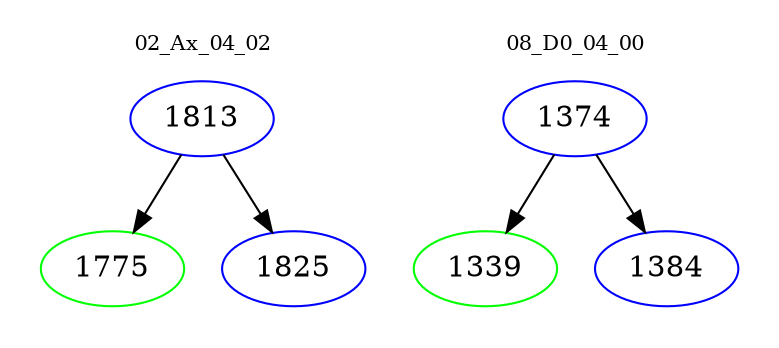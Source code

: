 digraph{
subgraph cluster_0 {
color = white
label = "02_Ax_04_02";
fontsize=10;
T0_1813 [label="1813", color="blue"]
T0_1813 -> T0_1775 [color="black"]
T0_1775 [label="1775", color="green"]
T0_1813 -> T0_1825 [color="black"]
T0_1825 [label="1825", color="blue"]
}
subgraph cluster_1 {
color = white
label = "08_D0_04_00";
fontsize=10;
T1_1374 [label="1374", color="blue"]
T1_1374 -> T1_1339 [color="black"]
T1_1339 [label="1339", color="green"]
T1_1374 -> T1_1384 [color="black"]
T1_1384 [label="1384", color="blue"]
}
}
